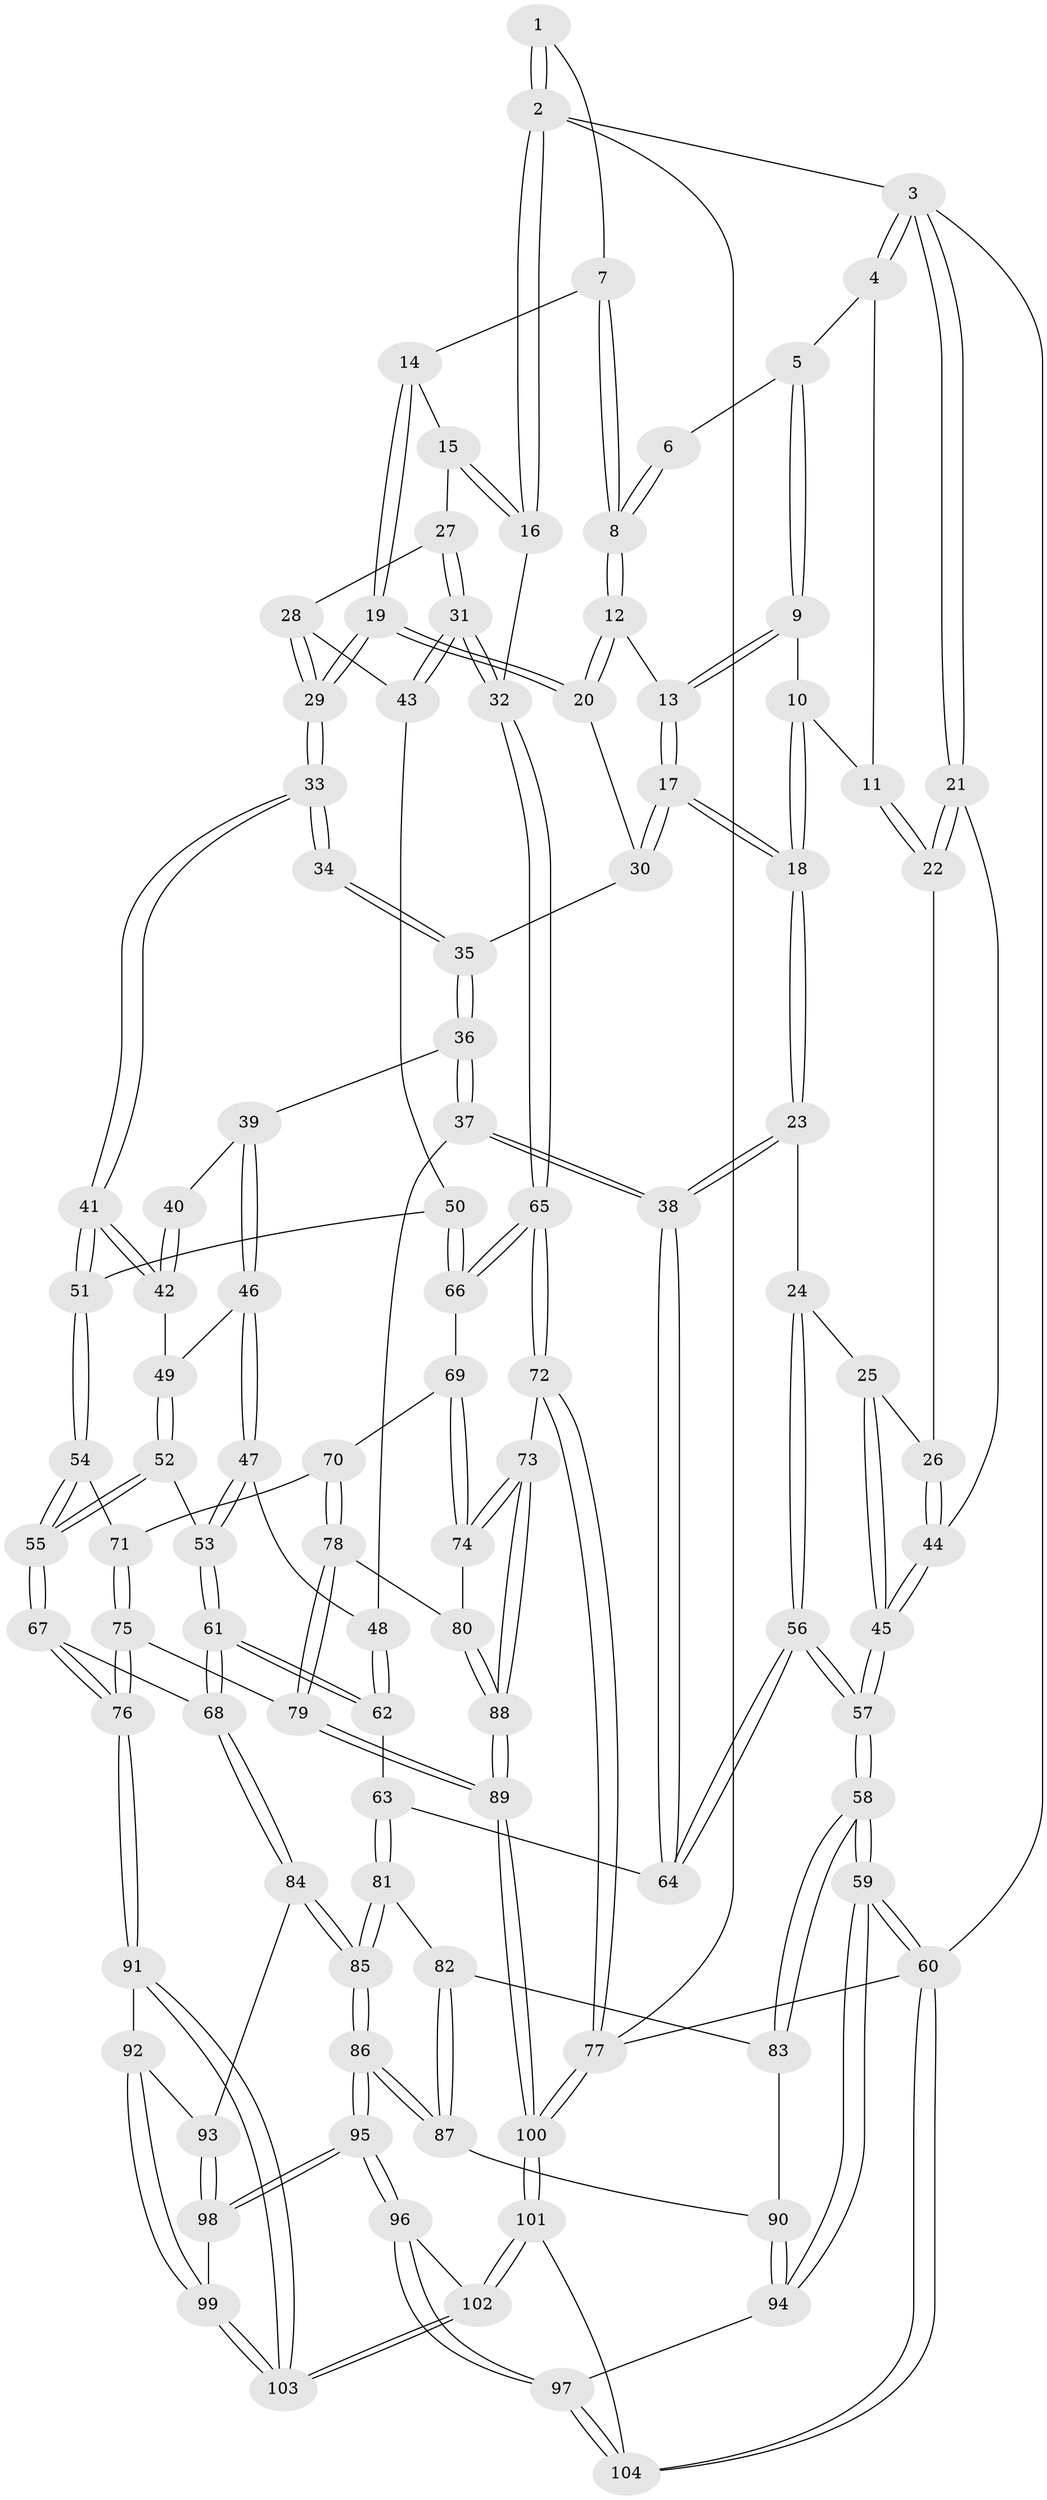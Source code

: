 // Generated by graph-tools (version 1.1) at 2025/27/03/09/25 03:27:04]
// undirected, 104 vertices, 257 edges
graph export_dot {
graph [start="1"]
  node [color=gray90,style=filled];
  1 [pos="+0.791441689598622+0"];
  2 [pos="+1+0"];
  3 [pos="+0+0"];
  4 [pos="+0.22376509401533637+0"];
  5 [pos="+0.3502793585539057+0"];
  6 [pos="+0.5511775479774917+0"];
  7 [pos="+0.7966691932941322+0"];
  8 [pos="+0.567799364808823+0.06600092530768126"];
  9 [pos="+0.3700856451970179+0.013747405414238854"];
  10 [pos="+0.23448839845999048+0.0893805282053845"];
  11 [pos="+0.18127182780478407+0.07740277017505633"];
  12 [pos="+0.5692676606117016+0.10989642086111809"];
  13 [pos="+0.38254015006882913+0.04906914048797542"];
  14 [pos="+0.7989134509902065+0.004333715792382203"];
  15 [pos="+0.9126021645740157+0.08909102359095857"];
  16 [pos="+1+0"];
  17 [pos="+0.35050379234046614+0.19832579061929714"];
  18 [pos="+0.3444701654443499+0.2029473886664257"];
  19 [pos="+0.686285998169444+0.17990476359214752"];
  20 [pos="+0.5785937370798092+0.1271380117331138"];
  21 [pos="+0+0"];
  22 [pos="+0.12608829978632077+0.1349488416576139"];
  23 [pos="+0.2625283070576643+0.31906635346748025"];
  24 [pos="+0.16159710642831723+0.2569396870825183"];
  25 [pos="+0.1425602149776425+0.22779901491857207"];
  26 [pos="+0.14092961183439107+0.2218109341687527"];
  27 [pos="+0.9399440372130115+0.16256427975505536"];
  28 [pos="+0.786018594123672+0.22980220501708207"];
  29 [pos="+0.7020929074215378+0.2274808214253643"];
  30 [pos="+0.465826786679835+0.2082641353393592"];
  31 [pos="+1+0.28502059635599"];
  32 [pos="+1+0.31540379370405774"];
  33 [pos="+0.6846521039618315+0.30672452507429215"];
  34 [pos="+0.5361966071998167+0.28951841575409215"];
  35 [pos="+0.4795686794685684+0.2473942417425566"];
  36 [pos="+0.46419924841240623+0.3034440803983286"];
  37 [pos="+0.33249863468323054+0.3507277429636864"];
  38 [pos="+0.26271098077751176+0.31975997846873344"];
  39 [pos="+0.484003163059081+0.3290099104114421"];
  40 [pos="+0.5237759417218595+0.3032808611498117"];
  41 [pos="+0.6867317898226725+0.3605675137602347"];
  42 [pos="+0.5186912269458237+0.3514645570506466"];
  43 [pos="+0.9138161489289408+0.3086616996284414"];
  44 [pos="+0+0.10297818237398089"];
  45 [pos="+0+0.27452989201953987"];
  46 [pos="+0.4855384338741592+0.34008137611650474"];
  47 [pos="+0.36850838859902274+0.37746212041803434"];
  48 [pos="+0.3677971281600852+0.3770045903933841"];
  49 [pos="+0.4964199699223975+0.3565335816207961"];
  50 [pos="+0.819482833304688+0.4029918701008738"];
  51 [pos="+0.6892713858070808+0.37438374473396624"];
  52 [pos="+0.48207589182986926+0.4246563430725267"];
  53 [pos="+0.4243918965934911+0.42601530917127584"];
  54 [pos="+0.6546250597467312+0.45762398503663365"];
  55 [pos="+0.6093370585878327+0.49175730305752036"];
  56 [pos="+0+0.48317107657629743"];
  57 [pos="+0+0.49378475652563175"];
  58 [pos="+0+0.527157940429159"];
  59 [pos="+0+0.9131985869181185"];
  60 [pos="+0+1"];
  61 [pos="+0.4011933009831567+0.573447601981789"];
  62 [pos="+0.3522757763847521+0.556892025840608"];
  63 [pos="+0.23765126902724423+0.5276708678097429"];
  64 [pos="+0.2310758714680816+0.4040792520354743"];
  65 [pos="+1+0.4444213636014287"];
  66 [pos="+0.9001839282162659+0.4765088335760219"];
  67 [pos="+0.5855633595917237+0.5393784929214217"];
  68 [pos="+0.4527644947915845+0.6284766545643335"];
  69 [pos="+0.8676903112993182+0.5271751182746084"];
  70 [pos="+0.8096553967663285+0.566739773237432"];
  71 [pos="+0.7314700122355842+0.529304708543591"];
  72 [pos="+1+0.5961594906387953"];
  73 [pos="+1+0.6394853174058402"];
  74 [pos="+0.9318732510613646+0.6328836755629742"];
  75 [pos="+0.7078768848362451+0.7454616794753983"];
  76 [pos="+0.7063276146903612+0.7457379888691787"];
  77 [pos="+1+1"];
  78 [pos="+0.8149780783811267+0.6313739187645949"];
  79 [pos="+0.727162517171551+0.7454438388459418"];
  80 [pos="+0.8897085995607696+0.6518867292897184"];
  81 [pos="+0.2345746428858279+0.5317311877021689"];
  82 [pos="+0.19870950247416116+0.565151002852008"];
  83 [pos="+0+0.5450729750022484"];
  84 [pos="+0.4493707218346075+0.6532609537942863"];
  85 [pos="+0.33373989729134934+0.7195933079909135"];
  86 [pos="+0.3013055250385352+0.7507068013279045"];
  87 [pos="+0.1842103570398782+0.6973005108037951"];
  88 [pos="+0.8804912366469354+0.8015872209352463"];
  89 [pos="+0.8662852654241793+0.8226160989880585"];
  90 [pos="+0.17334239413671026+0.7042481531533842"];
  91 [pos="+0.6922411994016744+0.7564508092557994"];
  92 [pos="+0.4957221926676218+0.7138739797365022"];
  93 [pos="+0.4641120916488253+0.6779889772211503"];
  94 [pos="+0.14247167711648695+0.7385959418016872"];
  95 [pos="+0.31102457060072686+0.9051898790112017"];
  96 [pos="+0.2989157109534195+0.9308137325897101"];
  97 [pos="+0.2437633353481694+0.9966866104321078"];
  98 [pos="+0.3888491302147401+0.8677498460524616"];
  99 [pos="+0.503667466182931+0.8466591042322495"];
  100 [pos="+1+1"];
  101 [pos="+0.6920589607892829+1"];
  102 [pos="+0.6139022059950657+0.9784658984117923"];
  103 [pos="+0.6086053101594641+0.9322390903408647"];
  104 [pos="+0.1054979621493836+1"];
  1 -- 2;
  1 -- 2;
  1 -- 7;
  2 -- 3;
  2 -- 16;
  2 -- 16;
  2 -- 77;
  3 -- 4;
  3 -- 4;
  3 -- 21;
  3 -- 21;
  3 -- 60;
  4 -- 5;
  4 -- 11;
  5 -- 6;
  5 -- 9;
  5 -- 9;
  6 -- 8;
  6 -- 8;
  7 -- 8;
  7 -- 8;
  7 -- 14;
  8 -- 12;
  8 -- 12;
  9 -- 10;
  9 -- 13;
  9 -- 13;
  10 -- 11;
  10 -- 18;
  10 -- 18;
  11 -- 22;
  11 -- 22;
  12 -- 13;
  12 -- 20;
  12 -- 20;
  13 -- 17;
  13 -- 17;
  14 -- 15;
  14 -- 19;
  14 -- 19;
  15 -- 16;
  15 -- 16;
  15 -- 27;
  16 -- 32;
  17 -- 18;
  17 -- 18;
  17 -- 30;
  17 -- 30;
  18 -- 23;
  18 -- 23;
  19 -- 20;
  19 -- 20;
  19 -- 29;
  19 -- 29;
  20 -- 30;
  21 -- 22;
  21 -- 22;
  21 -- 44;
  22 -- 26;
  23 -- 24;
  23 -- 38;
  23 -- 38;
  24 -- 25;
  24 -- 56;
  24 -- 56;
  25 -- 26;
  25 -- 45;
  25 -- 45;
  26 -- 44;
  26 -- 44;
  27 -- 28;
  27 -- 31;
  27 -- 31;
  28 -- 29;
  28 -- 29;
  28 -- 43;
  29 -- 33;
  29 -- 33;
  30 -- 35;
  31 -- 32;
  31 -- 32;
  31 -- 43;
  31 -- 43;
  32 -- 65;
  32 -- 65;
  33 -- 34;
  33 -- 34;
  33 -- 41;
  33 -- 41;
  34 -- 35;
  34 -- 35;
  35 -- 36;
  35 -- 36;
  36 -- 37;
  36 -- 37;
  36 -- 39;
  37 -- 38;
  37 -- 38;
  37 -- 48;
  38 -- 64;
  38 -- 64;
  39 -- 40;
  39 -- 46;
  39 -- 46;
  40 -- 42;
  40 -- 42;
  41 -- 42;
  41 -- 42;
  41 -- 51;
  41 -- 51;
  42 -- 49;
  43 -- 50;
  44 -- 45;
  44 -- 45;
  45 -- 57;
  45 -- 57;
  46 -- 47;
  46 -- 47;
  46 -- 49;
  47 -- 48;
  47 -- 53;
  47 -- 53;
  48 -- 62;
  48 -- 62;
  49 -- 52;
  49 -- 52;
  50 -- 51;
  50 -- 66;
  50 -- 66;
  51 -- 54;
  51 -- 54;
  52 -- 53;
  52 -- 55;
  52 -- 55;
  53 -- 61;
  53 -- 61;
  54 -- 55;
  54 -- 55;
  54 -- 71;
  55 -- 67;
  55 -- 67;
  56 -- 57;
  56 -- 57;
  56 -- 64;
  56 -- 64;
  57 -- 58;
  57 -- 58;
  58 -- 59;
  58 -- 59;
  58 -- 83;
  58 -- 83;
  59 -- 60;
  59 -- 60;
  59 -- 94;
  59 -- 94;
  60 -- 104;
  60 -- 104;
  60 -- 77;
  61 -- 62;
  61 -- 62;
  61 -- 68;
  61 -- 68;
  62 -- 63;
  63 -- 64;
  63 -- 81;
  63 -- 81;
  65 -- 66;
  65 -- 66;
  65 -- 72;
  65 -- 72;
  66 -- 69;
  67 -- 68;
  67 -- 76;
  67 -- 76;
  68 -- 84;
  68 -- 84;
  69 -- 70;
  69 -- 74;
  69 -- 74;
  70 -- 71;
  70 -- 78;
  70 -- 78;
  71 -- 75;
  71 -- 75;
  72 -- 73;
  72 -- 77;
  72 -- 77;
  73 -- 74;
  73 -- 74;
  73 -- 88;
  73 -- 88;
  74 -- 80;
  75 -- 76;
  75 -- 76;
  75 -- 79;
  76 -- 91;
  76 -- 91;
  77 -- 100;
  77 -- 100;
  78 -- 79;
  78 -- 79;
  78 -- 80;
  79 -- 89;
  79 -- 89;
  80 -- 88;
  80 -- 88;
  81 -- 82;
  81 -- 85;
  81 -- 85;
  82 -- 83;
  82 -- 87;
  82 -- 87;
  83 -- 90;
  84 -- 85;
  84 -- 85;
  84 -- 93;
  85 -- 86;
  85 -- 86;
  86 -- 87;
  86 -- 87;
  86 -- 95;
  86 -- 95;
  87 -- 90;
  88 -- 89;
  88 -- 89;
  89 -- 100;
  89 -- 100;
  90 -- 94;
  90 -- 94;
  91 -- 92;
  91 -- 103;
  91 -- 103;
  92 -- 93;
  92 -- 99;
  92 -- 99;
  93 -- 98;
  93 -- 98;
  94 -- 97;
  95 -- 96;
  95 -- 96;
  95 -- 98;
  95 -- 98;
  96 -- 97;
  96 -- 97;
  96 -- 102;
  97 -- 104;
  97 -- 104;
  98 -- 99;
  99 -- 103;
  99 -- 103;
  100 -- 101;
  100 -- 101;
  101 -- 102;
  101 -- 102;
  101 -- 104;
  102 -- 103;
  102 -- 103;
}
